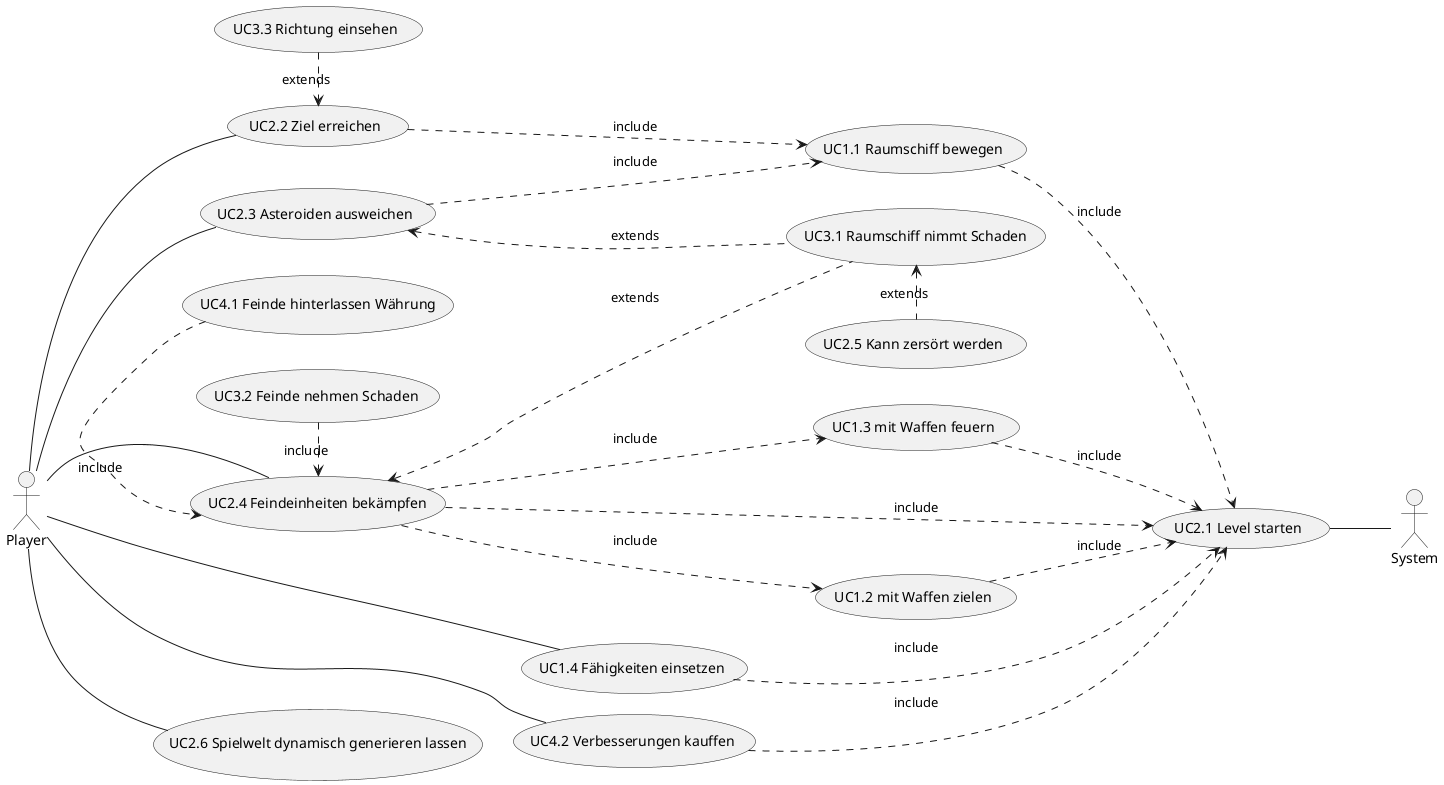 @startuml
left to right direction
Actor System
Actor Player

(UC2.1 Level starten)
(UC2.6 Spielwelt dynamisch generieren lassen)
(UC1.2 mit Waffen zielen)..>(UC2.1 Level starten):include
(UC1.3 mit Waffen feuern)..>(UC2.1 Level starten):include
(UC1.4 Fähigkeiten einsetzen)..>(UC2.1 Level starten):include
(UC2.4 Feindeinheiten bekämpfen)..>(UC2.1 Level starten):include
(UC4.2 Verbesserungen kauffen)..>(UC2.1 Level starten):include
(UC1.1 Raumschiff bewegen)
(UC1.1 Raumschiff bewegen).>(UC2.1 Level starten):include
(UC2.2 Ziel erreichen)..>(UC1.1 Raumschiff bewegen):include
(UC2.3 Asteroiden ausweichen)..>(UC1.1 Raumschiff bewegen):include
(UC3.3 Richtung einsehen).>(UC2.2 Ziel erreichen):extends
(UC2.4 Feindeinheiten bekämpfen)..>(UC1.2 mit Waffen zielen):include
(UC2.4 Feindeinheiten bekämpfen)..>(UC1.3 mit Waffen feuern):include
(UC3.1 Raumschiff nimmt Schaden)<.(UC2.5 Kann zersört werden):extends
(UC2.3 Asteroiden ausweichen)<..(UC3.1 Raumschiff nimmt Schaden):extends
(UC2.4 Feindeinheiten bekämpfen)<..(UC3.1 Raumschiff nimmt Schaden):extends
(UC3.2 Feinde nehmen Schaden).>(UC2.4 Feindeinheiten bekämpfen):include
(UC4.1 Feinde hinterlassen Währung).>(UC2.4 Feindeinheiten bekämpfen):include

Player -- (UC2.4 Feindeinheiten bekämpfen)
Player -- (UC2.3 Asteroiden ausweichen)
Player -- (UC2.2 Ziel erreichen)
Player -- (UC1.4 Fähigkeiten einsetzen)
Player -- (UC2.6 Spielwelt dynamisch generieren lassen)
Player -- (UC4.2 Verbesserungen kauffen)

(UC2.1 Level starten) -- System

@enduml